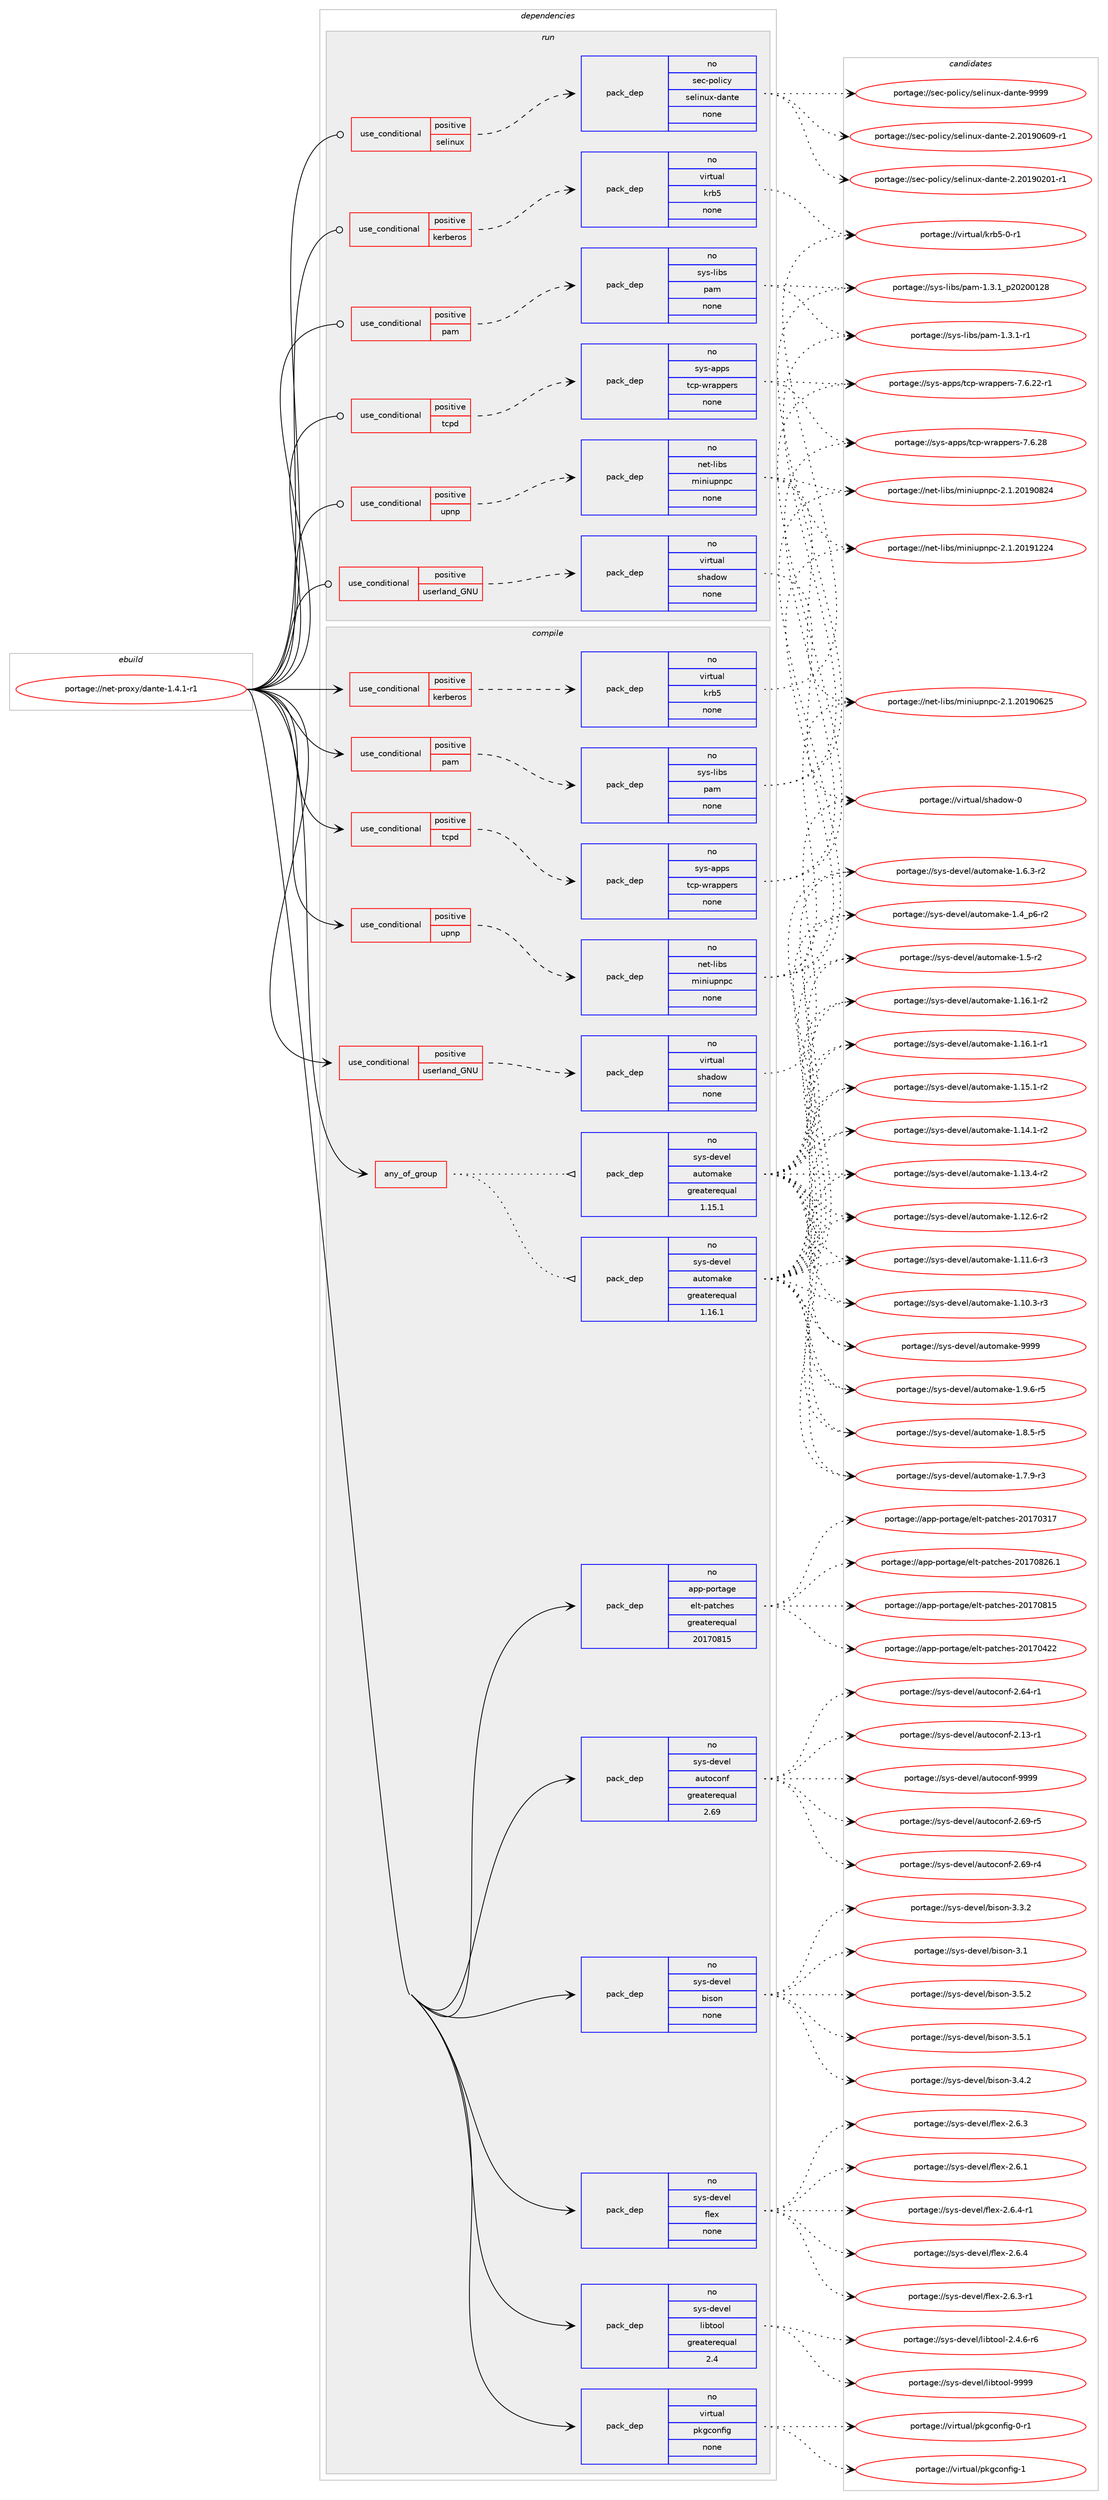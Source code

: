 digraph prolog {

# *************
# Graph options
# *************

newrank=true;
concentrate=true;
compound=true;
graph [rankdir=LR,fontname=Helvetica,fontsize=10,ranksep=1.5];#, ranksep=2.5, nodesep=0.2];
edge  [arrowhead=vee];
node  [fontname=Helvetica,fontsize=10];

# **********
# The ebuild
# **********

subgraph cluster_leftcol {
color=gray;
rank=same;
label=<<i>ebuild</i>>;
id [label="portage://net-proxy/dante-1.4.1-r1", color=red, width=4, href="../net-proxy/dante-1.4.1-r1.svg"];
}

# ****************
# The dependencies
# ****************

subgraph cluster_midcol {
color=gray;
label=<<i>dependencies</i>>;
subgraph cluster_compile {
fillcolor="#eeeeee";
style=filled;
label=<<i>compile</i>>;
subgraph any1372 {
dependency72583 [label=<<TABLE BORDER="0" CELLBORDER="1" CELLSPACING="0" CELLPADDING="4"><TR><TD CELLPADDING="10">any_of_group</TD></TR></TABLE>>, shape=none, color=red];subgraph pack56455 {
dependency72584 [label=<<TABLE BORDER="0" CELLBORDER="1" CELLSPACING="0" CELLPADDING="4" WIDTH="220"><TR><TD ROWSPAN="6" CELLPADDING="30">pack_dep</TD></TR><TR><TD WIDTH="110">no</TD></TR><TR><TD>sys-devel</TD></TR><TR><TD>automake</TD></TR><TR><TD>greaterequal</TD></TR><TR><TD>1.16.1</TD></TR></TABLE>>, shape=none, color=blue];
}
dependency72583:e -> dependency72584:w [weight=20,style="dotted",arrowhead="oinv"];
subgraph pack56456 {
dependency72585 [label=<<TABLE BORDER="0" CELLBORDER="1" CELLSPACING="0" CELLPADDING="4" WIDTH="220"><TR><TD ROWSPAN="6" CELLPADDING="30">pack_dep</TD></TR><TR><TD WIDTH="110">no</TD></TR><TR><TD>sys-devel</TD></TR><TR><TD>automake</TD></TR><TR><TD>greaterequal</TD></TR><TR><TD>1.15.1</TD></TR></TABLE>>, shape=none, color=blue];
}
dependency72583:e -> dependency72585:w [weight=20,style="dotted",arrowhead="oinv"];
}
id:e -> dependency72583:w [weight=20,style="solid",arrowhead="vee"];
subgraph cond14695 {
dependency72586 [label=<<TABLE BORDER="0" CELLBORDER="1" CELLSPACING="0" CELLPADDING="4"><TR><TD ROWSPAN="3" CELLPADDING="10">use_conditional</TD></TR><TR><TD>positive</TD></TR><TR><TD>kerberos</TD></TR></TABLE>>, shape=none, color=red];
subgraph pack56457 {
dependency72587 [label=<<TABLE BORDER="0" CELLBORDER="1" CELLSPACING="0" CELLPADDING="4" WIDTH="220"><TR><TD ROWSPAN="6" CELLPADDING="30">pack_dep</TD></TR><TR><TD WIDTH="110">no</TD></TR><TR><TD>virtual</TD></TR><TR><TD>krb5</TD></TR><TR><TD>none</TD></TR><TR><TD></TD></TR></TABLE>>, shape=none, color=blue];
}
dependency72586:e -> dependency72587:w [weight=20,style="dashed",arrowhead="vee"];
}
id:e -> dependency72586:w [weight=20,style="solid",arrowhead="vee"];
subgraph cond14696 {
dependency72588 [label=<<TABLE BORDER="0" CELLBORDER="1" CELLSPACING="0" CELLPADDING="4"><TR><TD ROWSPAN="3" CELLPADDING="10">use_conditional</TD></TR><TR><TD>positive</TD></TR><TR><TD>pam</TD></TR></TABLE>>, shape=none, color=red];
subgraph pack56458 {
dependency72589 [label=<<TABLE BORDER="0" CELLBORDER="1" CELLSPACING="0" CELLPADDING="4" WIDTH="220"><TR><TD ROWSPAN="6" CELLPADDING="30">pack_dep</TD></TR><TR><TD WIDTH="110">no</TD></TR><TR><TD>sys-libs</TD></TR><TR><TD>pam</TD></TR><TR><TD>none</TD></TR><TR><TD></TD></TR></TABLE>>, shape=none, color=blue];
}
dependency72588:e -> dependency72589:w [weight=20,style="dashed",arrowhead="vee"];
}
id:e -> dependency72588:w [weight=20,style="solid",arrowhead="vee"];
subgraph cond14697 {
dependency72590 [label=<<TABLE BORDER="0" CELLBORDER="1" CELLSPACING="0" CELLPADDING="4"><TR><TD ROWSPAN="3" CELLPADDING="10">use_conditional</TD></TR><TR><TD>positive</TD></TR><TR><TD>tcpd</TD></TR></TABLE>>, shape=none, color=red];
subgraph pack56459 {
dependency72591 [label=<<TABLE BORDER="0" CELLBORDER="1" CELLSPACING="0" CELLPADDING="4" WIDTH="220"><TR><TD ROWSPAN="6" CELLPADDING="30">pack_dep</TD></TR><TR><TD WIDTH="110">no</TD></TR><TR><TD>sys-apps</TD></TR><TR><TD>tcp-wrappers</TD></TR><TR><TD>none</TD></TR><TR><TD></TD></TR></TABLE>>, shape=none, color=blue];
}
dependency72590:e -> dependency72591:w [weight=20,style="dashed",arrowhead="vee"];
}
id:e -> dependency72590:w [weight=20,style="solid",arrowhead="vee"];
subgraph cond14698 {
dependency72592 [label=<<TABLE BORDER="0" CELLBORDER="1" CELLSPACING="0" CELLPADDING="4"><TR><TD ROWSPAN="3" CELLPADDING="10">use_conditional</TD></TR><TR><TD>positive</TD></TR><TR><TD>upnp</TD></TR></TABLE>>, shape=none, color=red];
subgraph pack56460 {
dependency72593 [label=<<TABLE BORDER="0" CELLBORDER="1" CELLSPACING="0" CELLPADDING="4" WIDTH="220"><TR><TD ROWSPAN="6" CELLPADDING="30">pack_dep</TD></TR><TR><TD WIDTH="110">no</TD></TR><TR><TD>net-libs</TD></TR><TR><TD>miniupnpc</TD></TR><TR><TD>none</TD></TR><TR><TD></TD></TR></TABLE>>, shape=none, color=blue];
}
dependency72592:e -> dependency72593:w [weight=20,style="dashed",arrowhead="vee"];
}
id:e -> dependency72592:w [weight=20,style="solid",arrowhead="vee"];
subgraph cond14699 {
dependency72594 [label=<<TABLE BORDER="0" CELLBORDER="1" CELLSPACING="0" CELLPADDING="4"><TR><TD ROWSPAN="3" CELLPADDING="10">use_conditional</TD></TR><TR><TD>positive</TD></TR><TR><TD>userland_GNU</TD></TR></TABLE>>, shape=none, color=red];
subgraph pack56461 {
dependency72595 [label=<<TABLE BORDER="0" CELLBORDER="1" CELLSPACING="0" CELLPADDING="4" WIDTH="220"><TR><TD ROWSPAN="6" CELLPADDING="30">pack_dep</TD></TR><TR><TD WIDTH="110">no</TD></TR><TR><TD>virtual</TD></TR><TR><TD>shadow</TD></TR><TR><TD>none</TD></TR><TR><TD></TD></TR></TABLE>>, shape=none, color=blue];
}
dependency72594:e -> dependency72595:w [weight=20,style="dashed",arrowhead="vee"];
}
id:e -> dependency72594:w [weight=20,style="solid",arrowhead="vee"];
subgraph pack56462 {
dependency72596 [label=<<TABLE BORDER="0" CELLBORDER="1" CELLSPACING="0" CELLPADDING="4" WIDTH="220"><TR><TD ROWSPAN="6" CELLPADDING="30">pack_dep</TD></TR><TR><TD WIDTH="110">no</TD></TR><TR><TD>app-portage</TD></TR><TR><TD>elt-patches</TD></TR><TR><TD>greaterequal</TD></TR><TR><TD>20170815</TD></TR></TABLE>>, shape=none, color=blue];
}
id:e -> dependency72596:w [weight=20,style="solid",arrowhead="vee"];
subgraph pack56463 {
dependency72597 [label=<<TABLE BORDER="0" CELLBORDER="1" CELLSPACING="0" CELLPADDING="4" WIDTH="220"><TR><TD ROWSPAN="6" CELLPADDING="30">pack_dep</TD></TR><TR><TD WIDTH="110">no</TD></TR><TR><TD>sys-devel</TD></TR><TR><TD>autoconf</TD></TR><TR><TD>greaterequal</TD></TR><TR><TD>2.69</TD></TR></TABLE>>, shape=none, color=blue];
}
id:e -> dependency72597:w [weight=20,style="solid",arrowhead="vee"];
subgraph pack56464 {
dependency72598 [label=<<TABLE BORDER="0" CELLBORDER="1" CELLSPACING="0" CELLPADDING="4" WIDTH="220"><TR><TD ROWSPAN="6" CELLPADDING="30">pack_dep</TD></TR><TR><TD WIDTH="110">no</TD></TR><TR><TD>sys-devel</TD></TR><TR><TD>bison</TD></TR><TR><TD>none</TD></TR><TR><TD></TD></TR></TABLE>>, shape=none, color=blue];
}
id:e -> dependency72598:w [weight=20,style="solid",arrowhead="vee"];
subgraph pack56465 {
dependency72599 [label=<<TABLE BORDER="0" CELLBORDER="1" CELLSPACING="0" CELLPADDING="4" WIDTH="220"><TR><TD ROWSPAN="6" CELLPADDING="30">pack_dep</TD></TR><TR><TD WIDTH="110">no</TD></TR><TR><TD>sys-devel</TD></TR><TR><TD>flex</TD></TR><TR><TD>none</TD></TR><TR><TD></TD></TR></TABLE>>, shape=none, color=blue];
}
id:e -> dependency72599:w [weight=20,style="solid",arrowhead="vee"];
subgraph pack56466 {
dependency72600 [label=<<TABLE BORDER="0" CELLBORDER="1" CELLSPACING="0" CELLPADDING="4" WIDTH="220"><TR><TD ROWSPAN="6" CELLPADDING="30">pack_dep</TD></TR><TR><TD WIDTH="110">no</TD></TR><TR><TD>sys-devel</TD></TR><TR><TD>libtool</TD></TR><TR><TD>greaterequal</TD></TR><TR><TD>2.4</TD></TR></TABLE>>, shape=none, color=blue];
}
id:e -> dependency72600:w [weight=20,style="solid",arrowhead="vee"];
subgraph pack56467 {
dependency72601 [label=<<TABLE BORDER="0" CELLBORDER="1" CELLSPACING="0" CELLPADDING="4" WIDTH="220"><TR><TD ROWSPAN="6" CELLPADDING="30">pack_dep</TD></TR><TR><TD WIDTH="110">no</TD></TR><TR><TD>virtual</TD></TR><TR><TD>pkgconfig</TD></TR><TR><TD>none</TD></TR><TR><TD></TD></TR></TABLE>>, shape=none, color=blue];
}
id:e -> dependency72601:w [weight=20,style="solid",arrowhead="vee"];
}
subgraph cluster_compileandrun {
fillcolor="#eeeeee";
style=filled;
label=<<i>compile and run</i>>;
}
subgraph cluster_run {
fillcolor="#eeeeee";
style=filled;
label=<<i>run</i>>;
subgraph cond14700 {
dependency72602 [label=<<TABLE BORDER="0" CELLBORDER="1" CELLSPACING="0" CELLPADDING="4"><TR><TD ROWSPAN="3" CELLPADDING="10">use_conditional</TD></TR><TR><TD>positive</TD></TR><TR><TD>kerberos</TD></TR></TABLE>>, shape=none, color=red];
subgraph pack56468 {
dependency72603 [label=<<TABLE BORDER="0" CELLBORDER="1" CELLSPACING="0" CELLPADDING="4" WIDTH="220"><TR><TD ROWSPAN="6" CELLPADDING="30">pack_dep</TD></TR><TR><TD WIDTH="110">no</TD></TR><TR><TD>virtual</TD></TR><TR><TD>krb5</TD></TR><TR><TD>none</TD></TR><TR><TD></TD></TR></TABLE>>, shape=none, color=blue];
}
dependency72602:e -> dependency72603:w [weight=20,style="dashed",arrowhead="vee"];
}
id:e -> dependency72602:w [weight=20,style="solid",arrowhead="odot"];
subgraph cond14701 {
dependency72604 [label=<<TABLE BORDER="0" CELLBORDER="1" CELLSPACING="0" CELLPADDING="4"><TR><TD ROWSPAN="3" CELLPADDING="10">use_conditional</TD></TR><TR><TD>positive</TD></TR><TR><TD>pam</TD></TR></TABLE>>, shape=none, color=red];
subgraph pack56469 {
dependency72605 [label=<<TABLE BORDER="0" CELLBORDER="1" CELLSPACING="0" CELLPADDING="4" WIDTH="220"><TR><TD ROWSPAN="6" CELLPADDING="30">pack_dep</TD></TR><TR><TD WIDTH="110">no</TD></TR><TR><TD>sys-libs</TD></TR><TR><TD>pam</TD></TR><TR><TD>none</TD></TR><TR><TD></TD></TR></TABLE>>, shape=none, color=blue];
}
dependency72604:e -> dependency72605:w [weight=20,style="dashed",arrowhead="vee"];
}
id:e -> dependency72604:w [weight=20,style="solid",arrowhead="odot"];
subgraph cond14702 {
dependency72606 [label=<<TABLE BORDER="0" CELLBORDER="1" CELLSPACING="0" CELLPADDING="4"><TR><TD ROWSPAN="3" CELLPADDING="10">use_conditional</TD></TR><TR><TD>positive</TD></TR><TR><TD>selinux</TD></TR></TABLE>>, shape=none, color=red];
subgraph pack56470 {
dependency72607 [label=<<TABLE BORDER="0" CELLBORDER="1" CELLSPACING="0" CELLPADDING="4" WIDTH="220"><TR><TD ROWSPAN="6" CELLPADDING="30">pack_dep</TD></TR><TR><TD WIDTH="110">no</TD></TR><TR><TD>sec-policy</TD></TR><TR><TD>selinux-dante</TD></TR><TR><TD>none</TD></TR><TR><TD></TD></TR></TABLE>>, shape=none, color=blue];
}
dependency72606:e -> dependency72607:w [weight=20,style="dashed",arrowhead="vee"];
}
id:e -> dependency72606:w [weight=20,style="solid",arrowhead="odot"];
subgraph cond14703 {
dependency72608 [label=<<TABLE BORDER="0" CELLBORDER="1" CELLSPACING="0" CELLPADDING="4"><TR><TD ROWSPAN="3" CELLPADDING="10">use_conditional</TD></TR><TR><TD>positive</TD></TR><TR><TD>tcpd</TD></TR></TABLE>>, shape=none, color=red];
subgraph pack56471 {
dependency72609 [label=<<TABLE BORDER="0" CELLBORDER="1" CELLSPACING="0" CELLPADDING="4" WIDTH="220"><TR><TD ROWSPAN="6" CELLPADDING="30">pack_dep</TD></TR><TR><TD WIDTH="110">no</TD></TR><TR><TD>sys-apps</TD></TR><TR><TD>tcp-wrappers</TD></TR><TR><TD>none</TD></TR><TR><TD></TD></TR></TABLE>>, shape=none, color=blue];
}
dependency72608:e -> dependency72609:w [weight=20,style="dashed",arrowhead="vee"];
}
id:e -> dependency72608:w [weight=20,style="solid",arrowhead="odot"];
subgraph cond14704 {
dependency72610 [label=<<TABLE BORDER="0" CELLBORDER="1" CELLSPACING="0" CELLPADDING="4"><TR><TD ROWSPAN="3" CELLPADDING="10">use_conditional</TD></TR><TR><TD>positive</TD></TR><TR><TD>upnp</TD></TR></TABLE>>, shape=none, color=red];
subgraph pack56472 {
dependency72611 [label=<<TABLE BORDER="0" CELLBORDER="1" CELLSPACING="0" CELLPADDING="4" WIDTH="220"><TR><TD ROWSPAN="6" CELLPADDING="30">pack_dep</TD></TR><TR><TD WIDTH="110">no</TD></TR><TR><TD>net-libs</TD></TR><TR><TD>miniupnpc</TD></TR><TR><TD>none</TD></TR><TR><TD></TD></TR></TABLE>>, shape=none, color=blue];
}
dependency72610:e -> dependency72611:w [weight=20,style="dashed",arrowhead="vee"];
}
id:e -> dependency72610:w [weight=20,style="solid",arrowhead="odot"];
subgraph cond14705 {
dependency72612 [label=<<TABLE BORDER="0" CELLBORDER="1" CELLSPACING="0" CELLPADDING="4"><TR><TD ROWSPAN="3" CELLPADDING="10">use_conditional</TD></TR><TR><TD>positive</TD></TR><TR><TD>userland_GNU</TD></TR></TABLE>>, shape=none, color=red];
subgraph pack56473 {
dependency72613 [label=<<TABLE BORDER="0" CELLBORDER="1" CELLSPACING="0" CELLPADDING="4" WIDTH="220"><TR><TD ROWSPAN="6" CELLPADDING="30">pack_dep</TD></TR><TR><TD WIDTH="110">no</TD></TR><TR><TD>virtual</TD></TR><TR><TD>shadow</TD></TR><TR><TD>none</TD></TR><TR><TD></TD></TR></TABLE>>, shape=none, color=blue];
}
dependency72612:e -> dependency72613:w [weight=20,style="dashed",arrowhead="vee"];
}
id:e -> dependency72612:w [weight=20,style="solid",arrowhead="odot"];
}
}

# **************
# The candidates
# **************

subgraph cluster_choices {
rank=same;
color=gray;
label=<<i>candidates</i>>;

subgraph choice56455 {
color=black;
nodesep=1;
choice115121115451001011181011084797117116111109971071014557575757 [label="portage://sys-devel/automake-9999", color=red, width=4,href="../sys-devel/automake-9999.svg"];
choice115121115451001011181011084797117116111109971071014549465746544511453 [label="portage://sys-devel/automake-1.9.6-r5", color=red, width=4,href="../sys-devel/automake-1.9.6-r5.svg"];
choice115121115451001011181011084797117116111109971071014549465646534511453 [label="portage://sys-devel/automake-1.8.5-r5", color=red, width=4,href="../sys-devel/automake-1.8.5-r5.svg"];
choice115121115451001011181011084797117116111109971071014549465546574511451 [label="portage://sys-devel/automake-1.7.9-r3", color=red, width=4,href="../sys-devel/automake-1.7.9-r3.svg"];
choice115121115451001011181011084797117116111109971071014549465446514511450 [label="portage://sys-devel/automake-1.6.3-r2", color=red, width=4,href="../sys-devel/automake-1.6.3-r2.svg"];
choice11512111545100101118101108479711711611110997107101454946534511450 [label="portage://sys-devel/automake-1.5-r2", color=red, width=4,href="../sys-devel/automake-1.5-r2.svg"];
choice115121115451001011181011084797117116111109971071014549465295112544511450 [label="portage://sys-devel/automake-1.4_p6-r2", color=red, width=4,href="../sys-devel/automake-1.4_p6-r2.svg"];
choice11512111545100101118101108479711711611110997107101454946495446494511450 [label="portage://sys-devel/automake-1.16.1-r2", color=red, width=4,href="../sys-devel/automake-1.16.1-r2.svg"];
choice11512111545100101118101108479711711611110997107101454946495446494511449 [label="portage://sys-devel/automake-1.16.1-r1", color=red, width=4,href="../sys-devel/automake-1.16.1-r1.svg"];
choice11512111545100101118101108479711711611110997107101454946495346494511450 [label="portage://sys-devel/automake-1.15.1-r2", color=red, width=4,href="../sys-devel/automake-1.15.1-r2.svg"];
choice11512111545100101118101108479711711611110997107101454946495246494511450 [label="portage://sys-devel/automake-1.14.1-r2", color=red, width=4,href="../sys-devel/automake-1.14.1-r2.svg"];
choice11512111545100101118101108479711711611110997107101454946495146524511450 [label="portage://sys-devel/automake-1.13.4-r2", color=red, width=4,href="../sys-devel/automake-1.13.4-r2.svg"];
choice11512111545100101118101108479711711611110997107101454946495046544511450 [label="portage://sys-devel/automake-1.12.6-r2", color=red, width=4,href="../sys-devel/automake-1.12.6-r2.svg"];
choice11512111545100101118101108479711711611110997107101454946494946544511451 [label="portage://sys-devel/automake-1.11.6-r3", color=red, width=4,href="../sys-devel/automake-1.11.6-r3.svg"];
choice11512111545100101118101108479711711611110997107101454946494846514511451 [label="portage://sys-devel/automake-1.10.3-r3", color=red, width=4,href="../sys-devel/automake-1.10.3-r3.svg"];
dependency72584:e -> choice115121115451001011181011084797117116111109971071014557575757:w [style=dotted,weight="100"];
dependency72584:e -> choice115121115451001011181011084797117116111109971071014549465746544511453:w [style=dotted,weight="100"];
dependency72584:e -> choice115121115451001011181011084797117116111109971071014549465646534511453:w [style=dotted,weight="100"];
dependency72584:e -> choice115121115451001011181011084797117116111109971071014549465546574511451:w [style=dotted,weight="100"];
dependency72584:e -> choice115121115451001011181011084797117116111109971071014549465446514511450:w [style=dotted,weight="100"];
dependency72584:e -> choice11512111545100101118101108479711711611110997107101454946534511450:w [style=dotted,weight="100"];
dependency72584:e -> choice115121115451001011181011084797117116111109971071014549465295112544511450:w [style=dotted,weight="100"];
dependency72584:e -> choice11512111545100101118101108479711711611110997107101454946495446494511450:w [style=dotted,weight="100"];
dependency72584:e -> choice11512111545100101118101108479711711611110997107101454946495446494511449:w [style=dotted,weight="100"];
dependency72584:e -> choice11512111545100101118101108479711711611110997107101454946495346494511450:w [style=dotted,weight="100"];
dependency72584:e -> choice11512111545100101118101108479711711611110997107101454946495246494511450:w [style=dotted,weight="100"];
dependency72584:e -> choice11512111545100101118101108479711711611110997107101454946495146524511450:w [style=dotted,weight="100"];
dependency72584:e -> choice11512111545100101118101108479711711611110997107101454946495046544511450:w [style=dotted,weight="100"];
dependency72584:e -> choice11512111545100101118101108479711711611110997107101454946494946544511451:w [style=dotted,weight="100"];
dependency72584:e -> choice11512111545100101118101108479711711611110997107101454946494846514511451:w [style=dotted,weight="100"];
}
subgraph choice56456 {
color=black;
nodesep=1;
choice115121115451001011181011084797117116111109971071014557575757 [label="portage://sys-devel/automake-9999", color=red, width=4,href="../sys-devel/automake-9999.svg"];
choice115121115451001011181011084797117116111109971071014549465746544511453 [label="portage://sys-devel/automake-1.9.6-r5", color=red, width=4,href="../sys-devel/automake-1.9.6-r5.svg"];
choice115121115451001011181011084797117116111109971071014549465646534511453 [label="portage://sys-devel/automake-1.8.5-r5", color=red, width=4,href="../sys-devel/automake-1.8.5-r5.svg"];
choice115121115451001011181011084797117116111109971071014549465546574511451 [label="portage://sys-devel/automake-1.7.9-r3", color=red, width=4,href="../sys-devel/automake-1.7.9-r3.svg"];
choice115121115451001011181011084797117116111109971071014549465446514511450 [label="portage://sys-devel/automake-1.6.3-r2", color=red, width=4,href="../sys-devel/automake-1.6.3-r2.svg"];
choice11512111545100101118101108479711711611110997107101454946534511450 [label="portage://sys-devel/automake-1.5-r2", color=red, width=4,href="../sys-devel/automake-1.5-r2.svg"];
choice115121115451001011181011084797117116111109971071014549465295112544511450 [label="portage://sys-devel/automake-1.4_p6-r2", color=red, width=4,href="../sys-devel/automake-1.4_p6-r2.svg"];
choice11512111545100101118101108479711711611110997107101454946495446494511450 [label="portage://sys-devel/automake-1.16.1-r2", color=red, width=4,href="../sys-devel/automake-1.16.1-r2.svg"];
choice11512111545100101118101108479711711611110997107101454946495446494511449 [label="portage://sys-devel/automake-1.16.1-r1", color=red, width=4,href="../sys-devel/automake-1.16.1-r1.svg"];
choice11512111545100101118101108479711711611110997107101454946495346494511450 [label="portage://sys-devel/automake-1.15.1-r2", color=red, width=4,href="../sys-devel/automake-1.15.1-r2.svg"];
choice11512111545100101118101108479711711611110997107101454946495246494511450 [label="portage://sys-devel/automake-1.14.1-r2", color=red, width=4,href="../sys-devel/automake-1.14.1-r2.svg"];
choice11512111545100101118101108479711711611110997107101454946495146524511450 [label="portage://sys-devel/automake-1.13.4-r2", color=red, width=4,href="../sys-devel/automake-1.13.4-r2.svg"];
choice11512111545100101118101108479711711611110997107101454946495046544511450 [label="portage://sys-devel/automake-1.12.6-r2", color=red, width=4,href="../sys-devel/automake-1.12.6-r2.svg"];
choice11512111545100101118101108479711711611110997107101454946494946544511451 [label="portage://sys-devel/automake-1.11.6-r3", color=red, width=4,href="../sys-devel/automake-1.11.6-r3.svg"];
choice11512111545100101118101108479711711611110997107101454946494846514511451 [label="portage://sys-devel/automake-1.10.3-r3", color=red, width=4,href="../sys-devel/automake-1.10.3-r3.svg"];
dependency72585:e -> choice115121115451001011181011084797117116111109971071014557575757:w [style=dotted,weight="100"];
dependency72585:e -> choice115121115451001011181011084797117116111109971071014549465746544511453:w [style=dotted,weight="100"];
dependency72585:e -> choice115121115451001011181011084797117116111109971071014549465646534511453:w [style=dotted,weight="100"];
dependency72585:e -> choice115121115451001011181011084797117116111109971071014549465546574511451:w [style=dotted,weight="100"];
dependency72585:e -> choice115121115451001011181011084797117116111109971071014549465446514511450:w [style=dotted,weight="100"];
dependency72585:e -> choice11512111545100101118101108479711711611110997107101454946534511450:w [style=dotted,weight="100"];
dependency72585:e -> choice115121115451001011181011084797117116111109971071014549465295112544511450:w [style=dotted,weight="100"];
dependency72585:e -> choice11512111545100101118101108479711711611110997107101454946495446494511450:w [style=dotted,weight="100"];
dependency72585:e -> choice11512111545100101118101108479711711611110997107101454946495446494511449:w [style=dotted,weight="100"];
dependency72585:e -> choice11512111545100101118101108479711711611110997107101454946495346494511450:w [style=dotted,weight="100"];
dependency72585:e -> choice11512111545100101118101108479711711611110997107101454946495246494511450:w [style=dotted,weight="100"];
dependency72585:e -> choice11512111545100101118101108479711711611110997107101454946495146524511450:w [style=dotted,weight="100"];
dependency72585:e -> choice11512111545100101118101108479711711611110997107101454946495046544511450:w [style=dotted,weight="100"];
dependency72585:e -> choice11512111545100101118101108479711711611110997107101454946494946544511451:w [style=dotted,weight="100"];
dependency72585:e -> choice11512111545100101118101108479711711611110997107101454946494846514511451:w [style=dotted,weight="100"];
}
subgraph choice56457 {
color=black;
nodesep=1;
choice1181051141161179710847107114985345484511449 [label="portage://virtual/krb5-0-r1", color=red, width=4,href="../virtual/krb5-0-r1.svg"];
dependency72587:e -> choice1181051141161179710847107114985345484511449:w [style=dotted,weight="100"];
}
subgraph choice56458 {
color=black;
nodesep=1;
choice11512111545108105981154711297109454946514649951125048504848495056 [label="portage://sys-libs/pam-1.3.1_p20200128", color=red, width=4,href="../sys-libs/pam-1.3.1_p20200128.svg"];
choice115121115451081059811547112971094549465146494511449 [label="portage://sys-libs/pam-1.3.1-r1", color=red, width=4,href="../sys-libs/pam-1.3.1-r1.svg"];
dependency72589:e -> choice11512111545108105981154711297109454946514649951125048504848495056:w [style=dotted,weight="100"];
dependency72589:e -> choice115121115451081059811547112971094549465146494511449:w [style=dotted,weight="100"];
}
subgraph choice56459 {
color=black;
nodesep=1;
choice11512111545971121121154711699112451191149711211210111411545554654465056 [label="portage://sys-apps/tcp-wrappers-7.6.28", color=red, width=4,href="../sys-apps/tcp-wrappers-7.6.28.svg"];
choice115121115459711211211547116991124511911497112112101114115455546544650504511449 [label="portage://sys-apps/tcp-wrappers-7.6.22-r1", color=red, width=4,href="../sys-apps/tcp-wrappers-7.6.22-r1.svg"];
dependency72591:e -> choice11512111545971121121154711699112451191149711211210111411545554654465056:w [style=dotted,weight="100"];
dependency72591:e -> choice115121115459711211211547116991124511911497112112101114115455546544650504511449:w [style=dotted,weight="100"];
}
subgraph choice56460 {
color=black;
nodesep=1;
choice1101011164510810598115471091051101051171121101129945504649465048495749505052 [label="portage://net-libs/miniupnpc-2.1.20191224", color=red, width=4,href="../net-libs/miniupnpc-2.1.20191224.svg"];
choice1101011164510810598115471091051101051171121101129945504649465048495748565052 [label="portage://net-libs/miniupnpc-2.1.20190824", color=red, width=4,href="../net-libs/miniupnpc-2.1.20190824.svg"];
choice1101011164510810598115471091051101051171121101129945504649465048495748545053 [label="portage://net-libs/miniupnpc-2.1.20190625", color=red, width=4,href="../net-libs/miniupnpc-2.1.20190625.svg"];
dependency72593:e -> choice1101011164510810598115471091051101051171121101129945504649465048495749505052:w [style=dotted,weight="100"];
dependency72593:e -> choice1101011164510810598115471091051101051171121101129945504649465048495748565052:w [style=dotted,weight="100"];
dependency72593:e -> choice1101011164510810598115471091051101051171121101129945504649465048495748545053:w [style=dotted,weight="100"];
}
subgraph choice56461 {
color=black;
nodesep=1;
choice1181051141161179710847115104971001111194548 [label="portage://virtual/shadow-0", color=red, width=4,href="../virtual/shadow-0.svg"];
dependency72595:e -> choice1181051141161179710847115104971001111194548:w [style=dotted,weight="100"];
}
subgraph choice56462 {
color=black;
nodesep=1;
choice971121124511211111411697103101471011081164511297116991041011154550484955485650544649 [label="portage://app-portage/elt-patches-20170826.1", color=red, width=4,href="../app-portage/elt-patches-20170826.1.svg"];
choice97112112451121111141169710310147101108116451129711699104101115455048495548564953 [label="portage://app-portage/elt-patches-20170815", color=red, width=4,href="../app-portage/elt-patches-20170815.svg"];
choice97112112451121111141169710310147101108116451129711699104101115455048495548525050 [label="portage://app-portage/elt-patches-20170422", color=red, width=4,href="../app-portage/elt-patches-20170422.svg"];
choice97112112451121111141169710310147101108116451129711699104101115455048495548514955 [label="portage://app-portage/elt-patches-20170317", color=red, width=4,href="../app-portage/elt-patches-20170317.svg"];
dependency72596:e -> choice971121124511211111411697103101471011081164511297116991041011154550484955485650544649:w [style=dotted,weight="100"];
dependency72596:e -> choice97112112451121111141169710310147101108116451129711699104101115455048495548564953:w [style=dotted,weight="100"];
dependency72596:e -> choice97112112451121111141169710310147101108116451129711699104101115455048495548525050:w [style=dotted,weight="100"];
dependency72596:e -> choice97112112451121111141169710310147101108116451129711699104101115455048495548514955:w [style=dotted,weight="100"];
}
subgraph choice56463 {
color=black;
nodesep=1;
choice115121115451001011181011084797117116111991111101024557575757 [label="portage://sys-devel/autoconf-9999", color=red, width=4,href="../sys-devel/autoconf-9999.svg"];
choice1151211154510010111810110847971171161119911111010245504654574511453 [label="portage://sys-devel/autoconf-2.69-r5", color=red, width=4,href="../sys-devel/autoconf-2.69-r5.svg"];
choice1151211154510010111810110847971171161119911111010245504654574511452 [label="portage://sys-devel/autoconf-2.69-r4", color=red, width=4,href="../sys-devel/autoconf-2.69-r4.svg"];
choice1151211154510010111810110847971171161119911111010245504654524511449 [label="portage://sys-devel/autoconf-2.64-r1", color=red, width=4,href="../sys-devel/autoconf-2.64-r1.svg"];
choice1151211154510010111810110847971171161119911111010245504649514511449 [label="portage://sys-devel/autoconf-2.13-r1", color=red, width=4,href="../sys-devel/autoconf-2.13-r1.svg"];
dependency72597:e -> choice115121115451001011181011084797117116111991111101024557575757:w [style=dotted,weight="100"];
dependency72597:e -> choice1151211154510010111810110847971171161119911111010245504654574511453:w [style=dotted,weight="100"];
dependency72597:e -> choice1151211154510010111810110847971171161119911111010245504654574511452:w [style=dotted,weight="100"];
dependency72597:e -> choice1151211154510010111810110847971171161119911111010245504654524511449:w [style=dotted,weight="100"];
dependency72597:e -> choice1151211154510010111810110847971171161119911111010245504649514511449:w [style=dotted,weight="100"];
}
subgraph choice56464 {
color=black;
nodesep=1;
choice115121115451001011181011084798105115111110455146534650 [label="portage://sys-devel/bison-3.5.2", color=red, width=4,href="../sys-devel/bison-3.5.2.svg"];
choice115121115451001011181011084798105115111110455146534649 [label="portage://sys-devel/bison-3.5.1", color=red, width=4,href="../sys-devel/bison-3.5.1.svg"];
choice115121115451001011181011084798105115111110455146524650 [label="portage://sys-devel/bison-3.4.2", color=red, width=4,href="../sys-devel/bison-3.4.2.svg"];
choice115121115451001011181011084798105115111110455146514650 [label="portage://sys-devel/bison-3.3.2", color=red, width=4,href="../sys-devel/bison-3.3.2.svg"];
choice11512111545100101118101108479810511511111045514649 [label="portage://sys-devel/bison-3.1", color=red, width=4,href="../sys-devel/bison-3.1.svg"];
dependency72598:e -> choice115121115451001011181011084798105115111110455146534650:w [style=dotted,weight="100"];
dependency72598:e -> choice115121115451001011181011084798105115111110455146534649:w [style=dotted,weight="100"];
dependency72598:e -> choice115121115451001011181011084798105115111110455146524650:w [style=dotted,weight="100"];
dependency72598:e -> choice115121115451001011181011084798105115111110455146514650:w [style=dotted,weight="100"];
dependency72598:e -> choice11512111545100101118101108479810511511111045514649:w [style=dotted,weight="100"];
}
subgraph choice56465 {
color=black;
nodesep=1;
choice11512111545100101118101108471021081011204550465446524511449 [label="portage://sys-devel/flex-2.6.4-r1", color=red, width=4,href="../sys-devel/flex-2.6.4-r1.svg"];
choice1151211154510010111810110847102108101120455046544652 [label="portage://sys-devel/flex-2.6.4", color=red, width=4,href="../sys-devel/flex-2.6.4.svg"];
choice11512111545100101118101108471021081011204550465446514511449 [label="portage://sys-devel/flex-2.6.3-r1", color=red, width=4,href="../sys-devel/flex-2.6.3-r1.svg"];
choice1151211154510010111810110847102108101120455046544651 [label="portage://sys-devel/flex-2.6.3", color=red, width=4,href="../sys-devel/flex-2.6.3.svg"];
choice1151211154510010111810110847102108101120455046544649 [label="portage://sys-devel/flex-2.6.1", color=red, width=4,href="../sys-devel/flex-2.6.1.svg"];
dependency72599:e -> choice11512111545100101118101108471021081011204550465446524511449:w [style=dotted,weight="100"];
dependency72599:e -> choice1151211154510010111810110847102108101120455046544652:w [style=dotted,weight="100"];
dependency72599:e -> choice11512111545100101118101108471021081011204550465446514511449:w [style=dotted,weight="100"];
dependency72599:e -> choice1151211154510010111810110847102108101120455046544651:w [style=dotted,weight="100"];
dependency72599:e -> choice1151211154510010111810110847102108101120455046544649:w [style=dotted,weight="100"];
}
subgraph choice56466 {
color=black;
nodesep=1;
choice1151211154510010111810110847108105981161111111084557575757 [label="portage://sys-devel/libtool-9999", color=red, width=4,href="../sys-devel/libtool-9999.svg"];
choice1151211154510010111810110847108105981161111111084550465246544511454 [label="portage://sys-devel/libtool-2.4.6-r6", color=red, width=4,href="../sys-devel/libtool-2.4.6-r6.svg"];
dependency72600:e -> choice1151211154510010111810110847108105981161111111084557575757:w [style=dotted,weight="100"];
dependency72600:e -> choice1151211154510010111810110847108105981161111111084550465246544511454:w [style=dotted,weight="100"];
}
subgraph choice56467 {
color=black;
nodesep=1;
choice1181051141161179710847112107103991111101021051034549 [label="portage://virtual/pkgconfig-1", color=red, width=4,href="../virtual/pkgconfig-1.svg"];
choice11810511411611797108471121071039911111010210510345484511449 [label="portage://virtual/pkgconfig-0-r1", color=red, width=4,href="../virtual/pkgconfig-0-r1.svg"];
dependency72601:e -> choice1181051141161179710847112107103991111101021051034549:w [style=dotted,weight="100"];
dependency72601:e -> choice11810511411611797108471121071039911111010210510345484511449:w [style=dotted,weight="100"];
}
subgraph choice56468 {
color=black;
nodesep=1;
choice1181051141161179710847107114985345484511449 [label="portage://virtual/krb5-0-r1", color=red, width=4,href="../virtual/krb5-0-r1.svg"];
dependency72603:e -> choice1181051141161179710847107114985345484511449:w [style=dotted,weight="100"];
}
subgraph choice56469 {
color=black;
nodesep=1;
choice11512111545108105981154711297109454946514649951125048504848495056 [label="portage://sys-libs/pam-1.3.1_p20200128", color=red, width=4,href="../sys-libs/pam-1.3.1_p20200128.svg"];
choice115121115451081059811547112971094549465146494511449 [label="portage://sys-libs/pam-1.3.1-r1", color=red, width=4,href="../sys-libs/pam-1.3.1-r1.svg"];
dependency72605:e -> choice11512111545108105981154711297109454946514649951125048504848495056:w [style=dotted,weight="100"];
dependency72605:e -> choice115121115451081059811547112971094549465146494511449:w [style=dotted,weight="100"];
}
subgraph choice56470 {
color=black;
nodesep=1;
choice1151019945112111108105991214711510110810511011712045100971101161014557575757 [label="portage://sec-policy/selinux-dante-9999", color=red, width=4,href="../sec-policy/selinux-dante-9999.svg"];
choice11510199451121111081059912147115101108105110117120451009711011610145504650484957485448574511449 [label="portage://sec-policy/selinux-dante-2.20190609-r1", color=red, width=4,href="../sec-policy/selinux-dante-2.20190609-r1.svg"];
choice11510199451121111081059912147115101108105110117120451009711011610145504650484957485048494511449 [label="portage://sec-policy/selinux-dante-2.20190201-r1", color=red, width=4,href="../sec-policy/selinux-dante-2.20190201-r1.svg"];
dependency72607:e -> choice1151019945112111108105991214711510110810511011712045100971101161014557575757:w [style=dotted,weight="100"];
dependency72607:e -> choice11510199451121111081059912147115101108105110117120451009711011610145504650484957485448574511449:w [style=dotted,weight="100"];
dependency72607:e -> choice11510199451121111081059912147115101108105110117120451009711011610145504650484957485048494511449:w [style=dotted,weight="100"];
}
subgraph choice56471 {
color=black;
nodesep=1;
choice11512111545971121121154711699112451191149711211210111411545554654465056 [label="portage://sys-apps/tcp-wrappers-7.6.28", color=red, width=4,href="../sys-apps/tcp-wrappers-7.6.28.svg"];
choice115121115459711211211547116991124511911497112112101114115455546544650504511449 [label="portage://sys-apps/tcp-wrappers-7.6.22-r1", color=red, width=4,href="../sys-apps/tcp-wrappers-7.6.22-r1.svg"];
dependency72609:e -> choice11512111545971121121154711699112451191149711211210111411545554654465056:w [style=dotted,weight="100"];
dependency72609:e -> choice115121115459711211211547116991124511911497112112101114115455546544650504511449:w [style=dotted,weight="100"];
}
subgraph choice56472 {
color=black;
nodesep=1;
choice1101011164510810598115471091051101051171121101129945504649465048495749505052 [label="portage://net-libs/miniupnpc-2.1.20191224", color=red, width=4,href="../net-libs/miniupnpc-2.1.20191224.svg"];
choice1101011164510810598115471091051101051171121101129945504649465048495748565052 [label="portage://net-libs/miniupnpc-2.1.20190824", color=red, width=4,href="../net-libs/miniupnpc-2.1.20190824.svg"];
choice1101011164510810598115471091051101051171121101129945504649465048495748545053 [label="portage://net-libs/miniupnpc-2.1.20190625", color=red, width=4,href="../net-libs/miniupnpc-2.1.20190625.svg"];
dependency72611:e -> choice1101011164510810598115471091051101051171121101129945504649465048495749505052:w [style=dotted,weight="100"];
dependency72611:e -> choice1101011164510810598115471091051101051171121101129945504649465048495748565052:w [style=dotted,weight="100"];
dependency72611:e -> choice1101011164510810598115471091051101051171121101129945504649465048495748545053:w [style=dotted,weight="100"];
}
subgraph choice56473 {
color=black;
nodesep=1;
choice1181051141161179710847115104971001111194548 [label="portage://virtual/shadow-0", color=red, width=4,href="../virtual/shadow-0.svg"];
dependency72613:e -> choice1181051141161179710847115104971001111194548:w [style=dotted,weight="100"];
}
}

}
